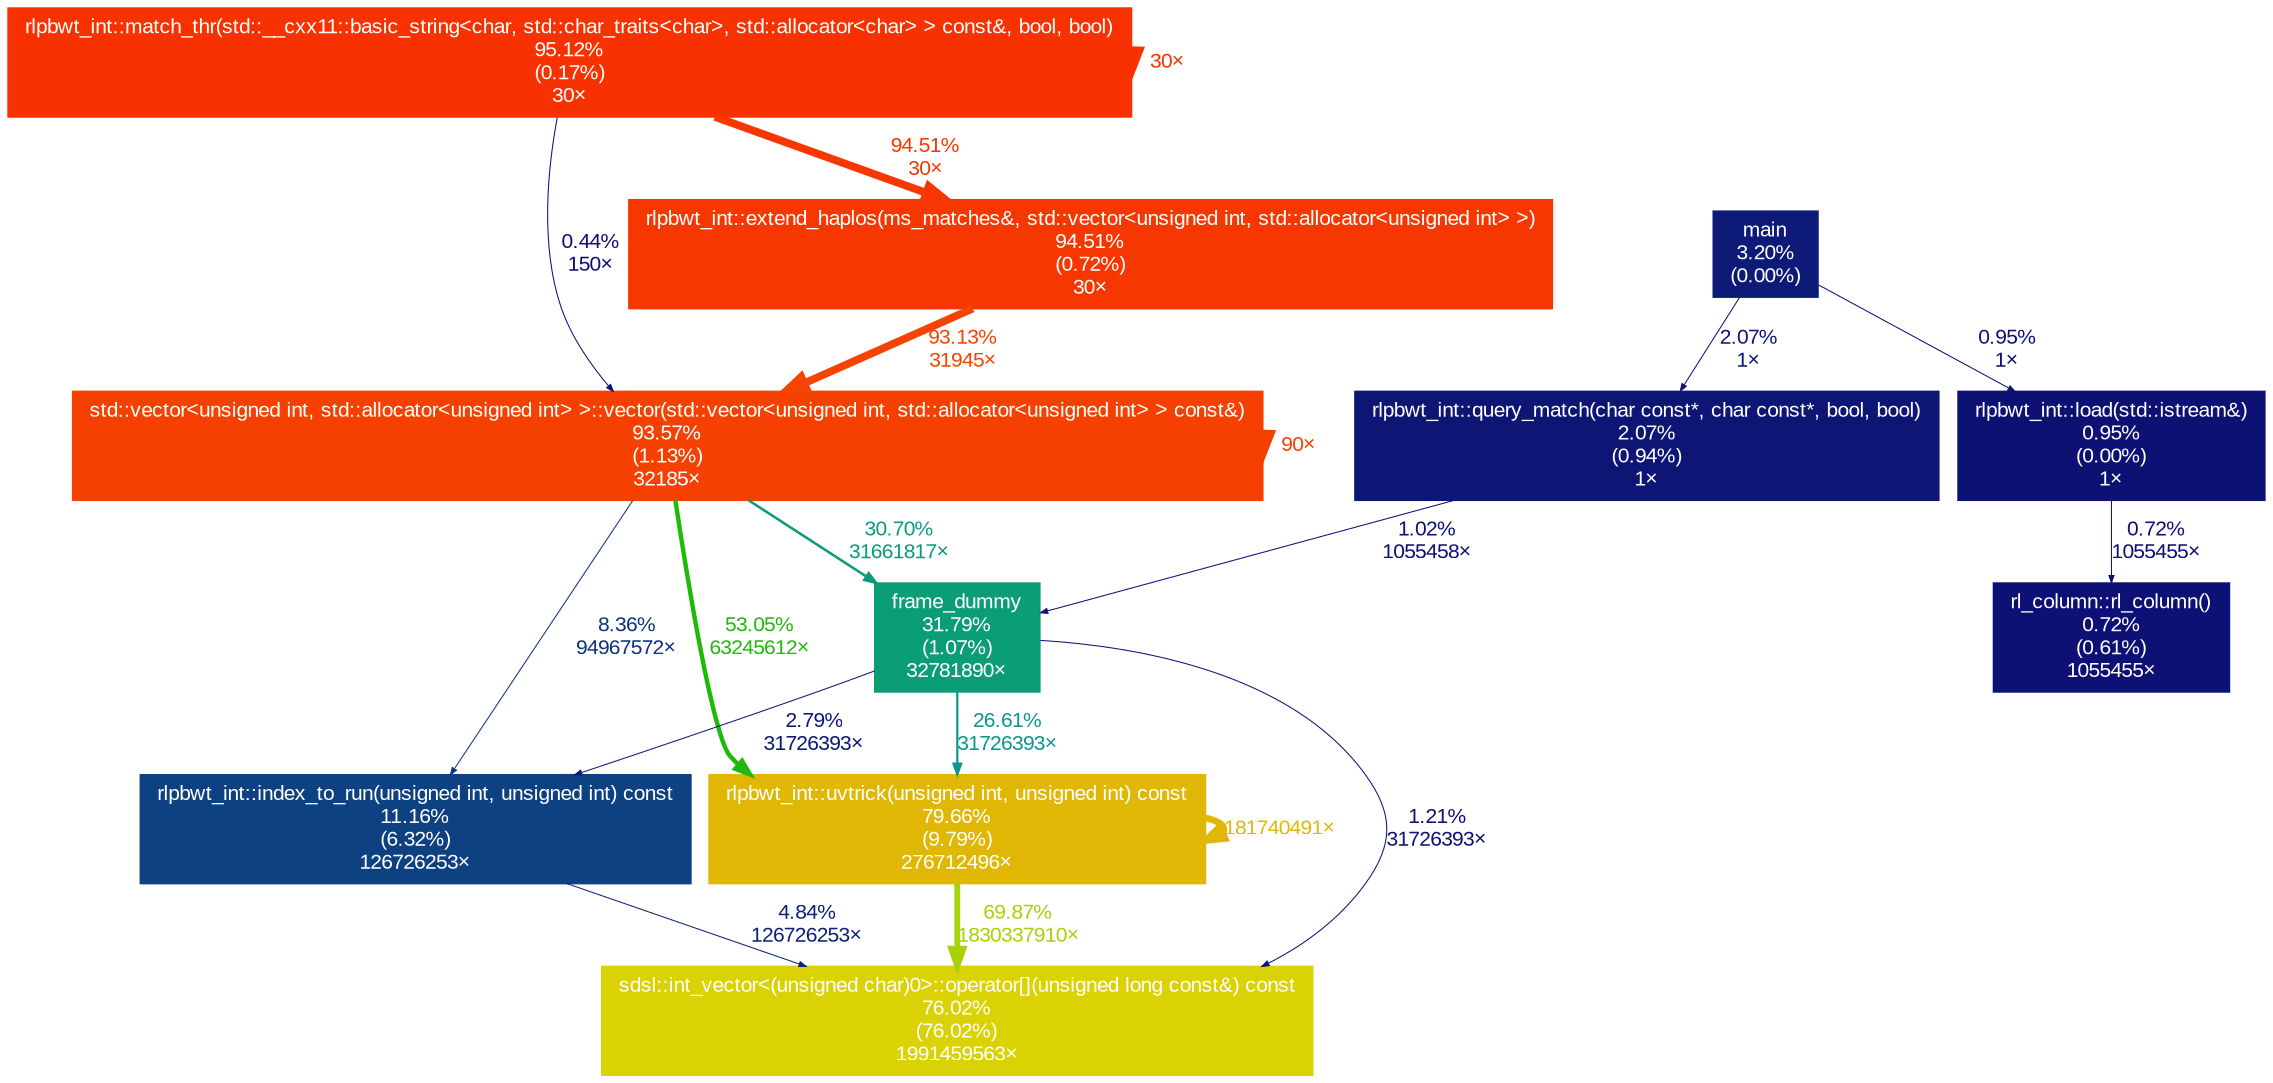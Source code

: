 digraph {
	graph [fontname=Arial, nodesep=0.125, ranksep=0.25];
	node [fontcolor=white, fontname=Arial, height=0, shape=box, style=filled, width=0];
	edge [fontname=Arial];
	1 [color="#f83101", fontcolor="#ffffff", fontsize="10.00", label="rlpbwt_int::match_thr(std::__cxx11::basic_string<char, std::char_traits<char>, std::allocator<char> > const&, bool, bool)\n95.12%\n(0.17%)\n30×"];
	1 -> 1 [arrowsize="0.98", color="#f83101", fontcolor="#f83101", fontsize="10.00", label="30×", labeldistance="3.80", penwidth="3.80"];
	1 -> 2 [arrowsize="0.97", color="#f73701", fontcolor="#f73701", fontsize="10.00", label="94.51%\n30×", labeldistance="3.78", penwidth="3.78"];
	1 -> 3 [arrowsize="0.35", color="#0d0f73", fontcolor="#0d0f73", fontsize="10.00", label="0.44%\n150×", labeldistance="0.50", penwidth="0.50"];
	2 [color="#f73701", fontcolor="#ffffff", fontsize="10.00", label="rlpbwt_int::extend_haplos(ms_matches&, std::vector<unsigned int, std::allocator<unsigned int> >)\n94.51%\n(0.72%)\n30×"];
	2 -> 3 [arrowsize="0.97", color="#f54402", fontcolor="#f54402", fontsize="10.00", label="93.13%\n31945×", labeldistance="3.73", penwidth="3.73"];
	3 [color="#f54002", fontcolor="#ffffff", fontsize="10.00", label="std::vector<unsigned int, std::allocator<unsigned int> >::vector(std::vector<unsigned int, std::allocator<unsigned int> > const&)\n93.57%\n(1.13%)\n32185×"];
	3 -> 3 [arrowsize="0.97", color="#f54002", fontcolor="#f54002", fontsize="10.00", label="90×", labeldistance="3.74", penwidth="3.74"];
	3 -> 4 [arrowsize="0.73", color="#1fba09", fontcolor="#1fba09", fontsize="10.00", label="53.05%\n63245612×", labeldistance="2.12", penwidth="2.12"];
	3 -> 6 [arrowsize="0.55", color="#0c9b7a", fontcolor="#0c9b7a", fontsize="10.00", label="30.70%\n31661817×", labeldistance="1.23", penwidth="1.23"];
	3 -> 7 [arrowsize="0.35", color="#0d327e", fontcolor="#0d327e", fontsize="10.00", label="8.36%\n94967572×", labeldistance="0.50", penwidth="0.50"];
	4 [color="#e0b705", fontcolor="#ffffff", fontsize="10.00", label="rlpbwt_int::uvtrick(unsigned int, unsigned int) const\n79.66%\n(9.79%)\n276712496×"];
	4 -> 4 [arrowsize="0.89", color="#e0b705", fontcolor="#e0b705", fontsize="10.00", label="181740491×", labeldistance="3.19", penwidth="3.19"];
	4 -> 5 [arrowsize="0.84", color="#a8d207", fontcolor="#a8d207", fontsize="10.00", label="69.87%\n1830337910×", labeldistance="2.79", penwidth="2.79"];
	5 [color="#dbd205", fontcolor="#ffffff", fontsize="10.00", label="sdsl::int_vector<(unsigned char)0>::operator[](unsigned long const&) const\n76.02%\n(76.02%)\n1991459563×"];
	6 [color="#0b9d75", fontcolor="#ffffff", fontsize="10.00", label="frame_dummy\n31.79%\n(1.07%)\n32781890×"];
	6 -> 4 [arrowsize="0.52", color="#0c968d", fontcolor="#0c968d", fontsize="10.00", label="26.61%\n31726393×", labeldistance="1.06", penwidth="1.06"];
	6 -> 5 [arrowsize="0.35", color="#0d1274", fontcolor="#0d1274", fontsize="10.00", label="1.21%\n31726393×", labeldistance="0.50", penwidth="0.50"];
	6 -> 7 [arrowsize="0.35", color="#0d1976", fontcolor="#0d1976", fontsize="10.00", label="2.79%\n31726393×", labeldistance="0.50", penwidth="0.50"];
	7 [color="#0d4181", fontcolor="#ffffff", fontsize="10.00", label="rlpbwt_int::index_to_run(unsigned int, unsigned int) const\n11.16%\n(6.32%)\n126726253×"];
	7 -> 5 [arrowsize="0.35", color="#0d2279", fontcolor="#0d2279", fontsize="10.00", label="4.84%\n126726253×", labeldistance="0.50", penwidth="0.50"];
	8 [color="#0d1a77", fontcolor="#ffffff", fontsize="10.00", label="main\n3.20%\n(0.00%)"];
	8 -> 9 [arrowsize="0.35", color="#0d1575", fontcolor="#0d1575", fontsize="10.00", label="2.07%\n1×", labeldistance="0.50", penwidth="0.50"];
	8 -> 10 [arrowsize="0.35", color="#0d1174", fontcolor="#0d1174", fontsize="10.00", label="0.95%\n1×", labeldistance="0.50", penwidth="0.50"];
	9 [color="#0d1575", fontcolor="#ffffff", fontsize="10.00", label="rlpbwt_int::query_match(char const*, char const*, bool, bool)\n2.07%\n(0.94%)\n1×"];
	9 -> 6 [arrowsize="0.35", color="#0d1174", fontcolor="#0d1174", fontsize="10.00", label="1.02%\n1055458×", labeldistance="0.50", penwidth="0.50"];
	10 [color="#0d1174", fontcolor="#ffffff", fontsize="10.00", label="rlpbwt_int::load(std::istream&)\n0.95%\n(0.00%)\n1×"];
	10 -> 11 [arrowsize="0.35", color="#0d1074", fontcolor="#0d1074", fontsize="10.00", label="0.72%\n1055455×", labeldistance="0.50", penwidth="0.50"];
	11 [color="#0d1074", fontcolor="#ffffff", fontsize="10.00", label="rl_column::rl_column()\n0.72%\n(0.61%)\n1055455×"];
}
